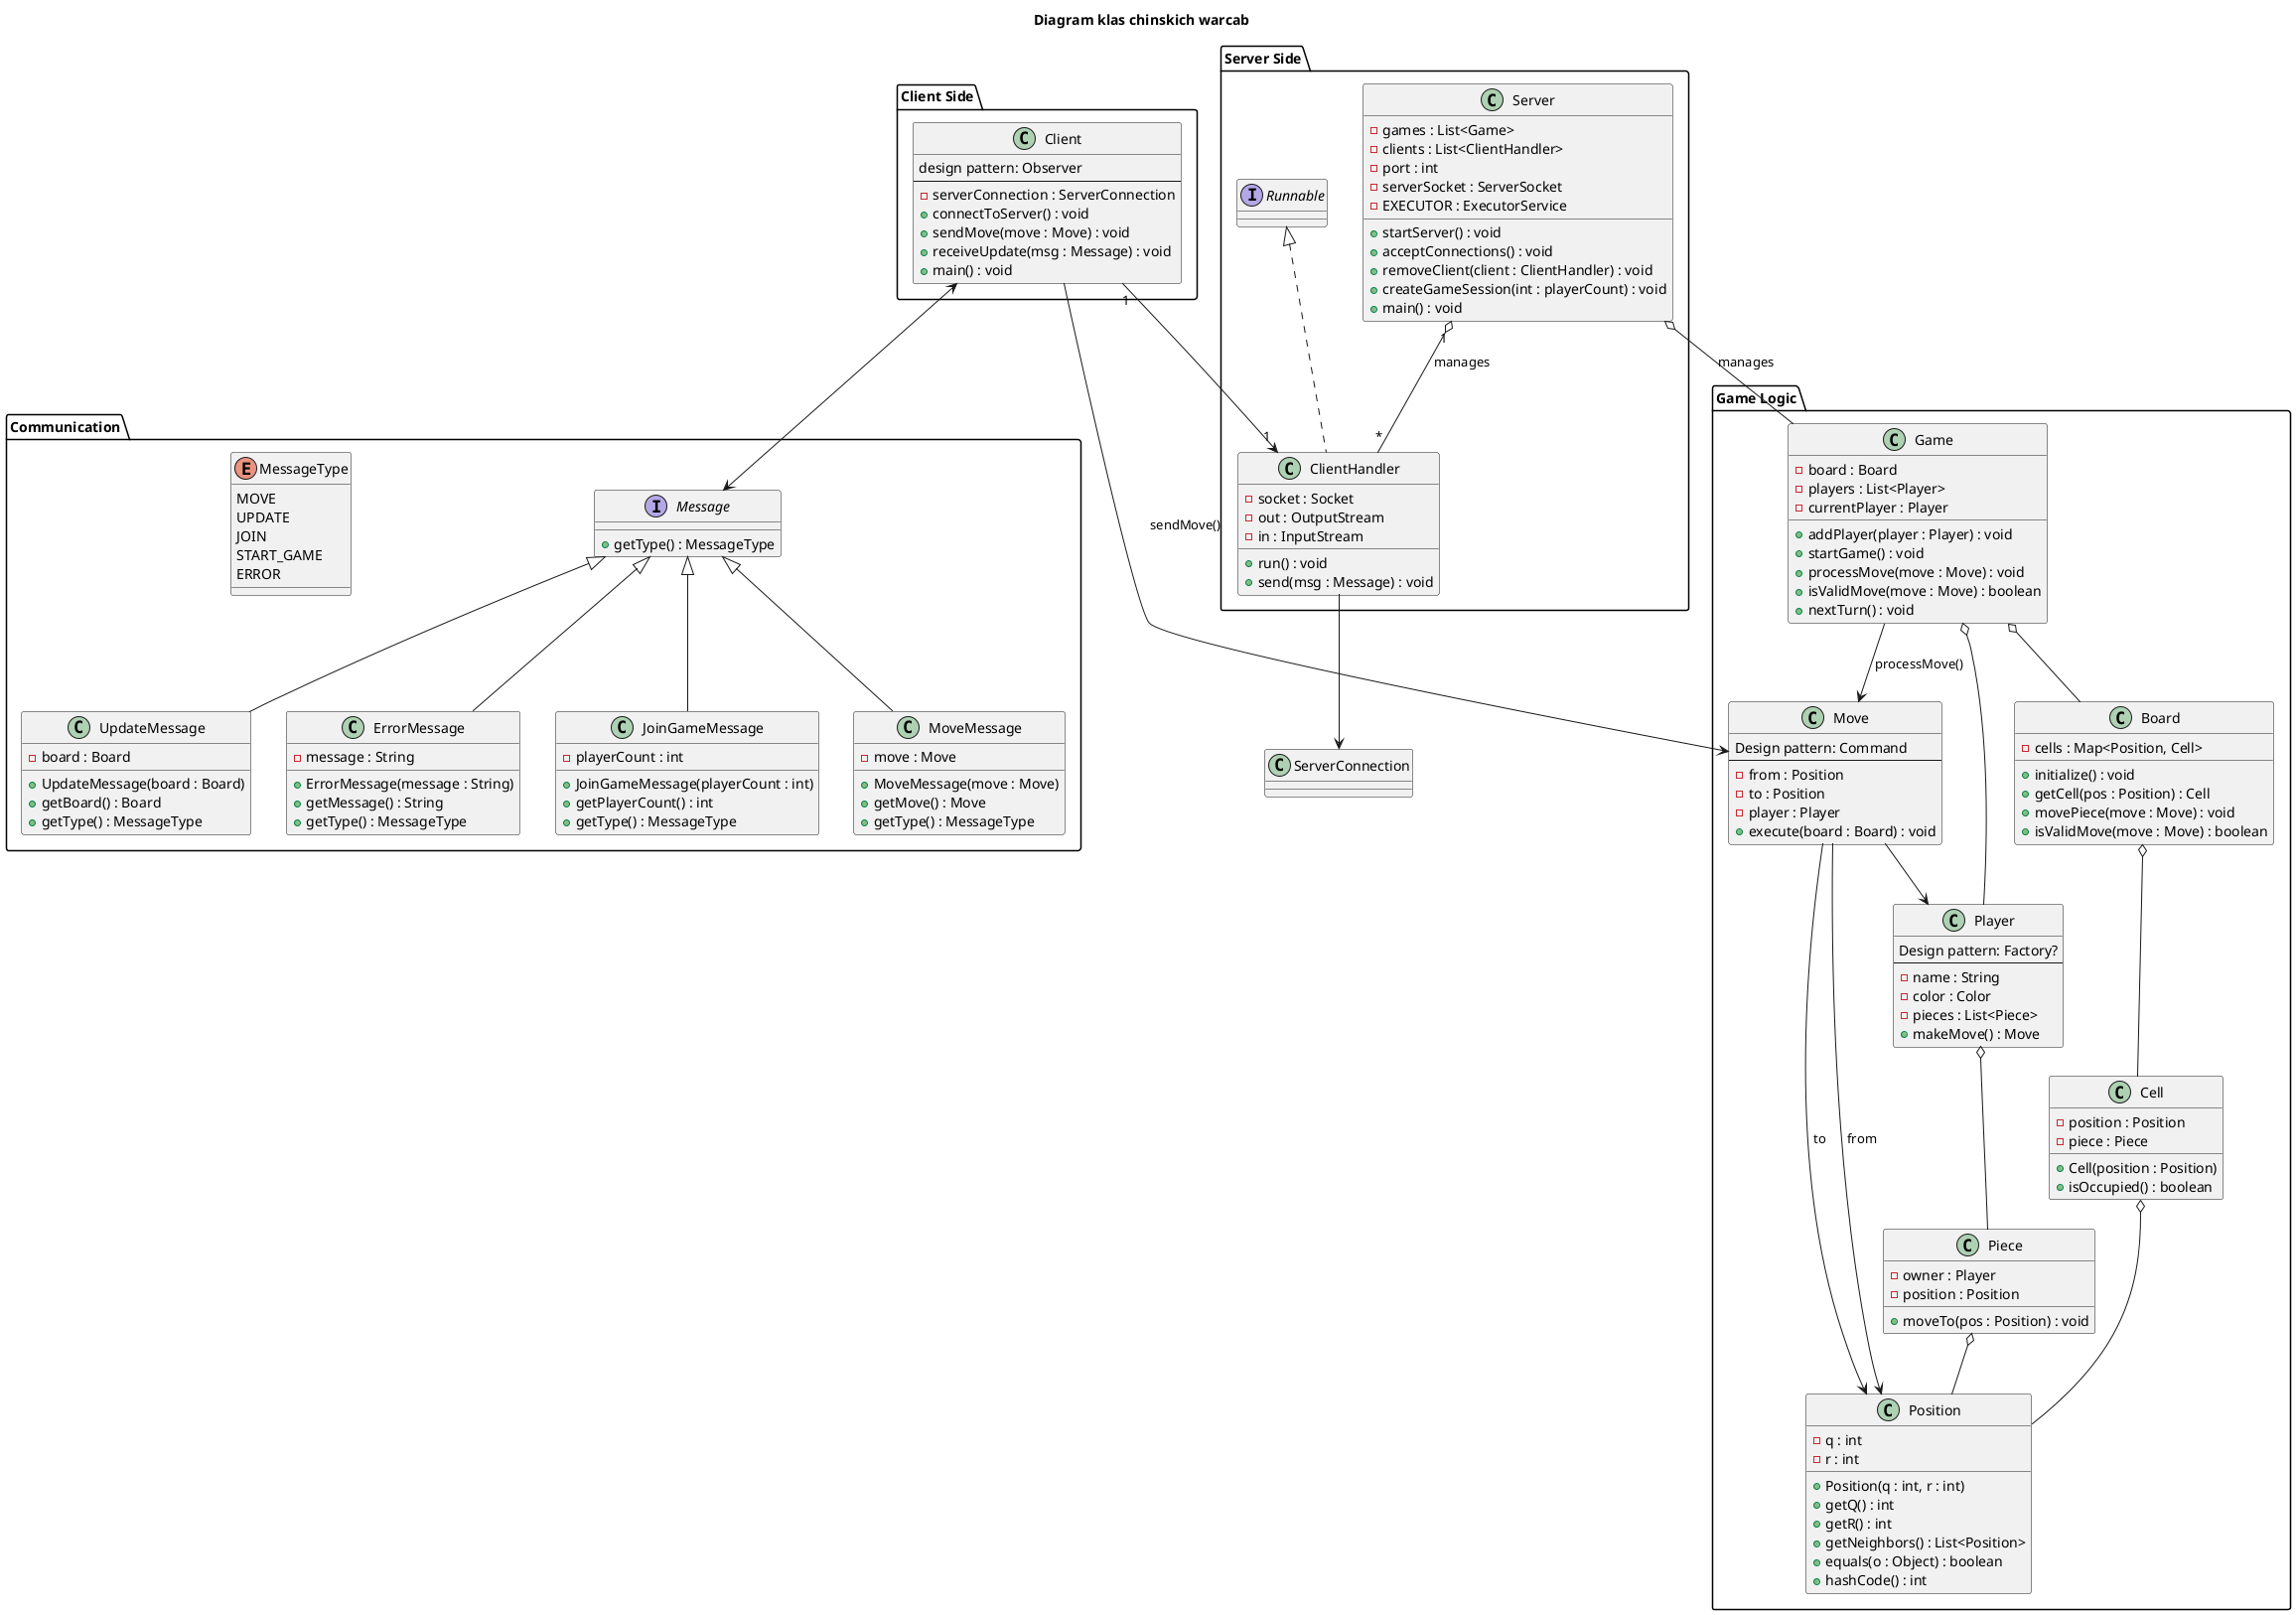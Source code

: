@startuml

title Diagram klas chinskich warcab

' pakiety
package "Server Side" {
    class Server {
        - games : List<Game>
        - clients : List<ClientHandler>
        - port : int
        - serverSocket : ServerSocket
        - EXECUTOR : ExecutorService
        + startServer() : void
        + acceptConnections() : void
        + removeClient(client : ClientHandler) : void
        + createGameSession(int : playerCount) : void
        + main() : void
    }

    class ClientHandler implements Runnable {
        - socket : Socket
        - out : OutputStream
        - in : InputStream
        + run() : void
        + send(msg : Message) : void
    }
}

package "Client Side" {
    class Client {
        design pattern: Observer
        --
        - serverConnection : ServerConnection
        + connectToServer() : void
        + sendMove(move : Move) : void
        + receiveUpdate(msg : Message) : void
        + main() : void
    }

}

package "Game Logic" {
    class Game {
        - board : Board
        - players : List<Player>
        - currentPlayer : Player
        + addPlayer(player : Player) : void
        + startGame() : void
        + processMove(move : Move) : void
        + isValidMove(move : Move) : boolean
        + nextTurn() : void
    }
    class Board {
        - cells : Map<Position, Cell>
        + initialize() : void
        + getCell(pos : Position) : Cell
        + movePiece(move : Move) : void
        + isValidMove(move : Move) : boolean
    }

    class Player {
        Design pattern: Factory?
        --
        - name : String
        - color : Color
        - pieces : List<Piece>
        + makeMove() : Move
    }

    class Move {
        Design pattern: Command
        --
        - from : Position
        - to : Position
        - player : Player
        + execute(board : Board) : void
    }
    class Cell {
        - position : Position
        - piece : Piece
        + Cell(position : Position)
        + isOccupied() : boolean
    }

    class Piece {
        - owner : Player
        - position : Position
        + moveTo(pos : Position) : void
    }
    class Position {
        - q : int
        - r : int
        + Position(q : int, r : int)
        + getQ() : int
        + getR() : int
        + getNeighbors() : List<Position>
        + equals(o : Object) : boolean
        + hashCode() : int
    }
}

package "Communication" {
    interface Message {
        + getType() : MessageType
    }

    enum MessageType {
        MOVE
        UPDATE
        JOIN
        START_GAME
        ERROR
    }

    class JoinGameMessage {
        - playerCount : int
        + JoinGameMessage(playerCount : int)
        + getPlayerCount() : int
        + getType() : MessageType
    }

    class MoveMessage {
        - move : Move
        + MoveMessage(move : Move)
        + getMove() : Move
        + getType() : MessageType
    }

    class UpdateMessage {
        - board : Board
        + UpdateMessage(board : Board)
        + getBoard() : Board
        + getType() : MessageType
    }

    class ErrorMessage {
        - message : String
        + ErrorMessage(message : String)
        + getMessage() : String
        + getType() : MessageType
    }
}

' Relationships
Server "1" o-- "*" ClientHandler : manages
ClientHandler --> ServerConnection

Client "1" --> "1" ClientHandler

Client <--> Message

Server o-- Game : manages
Game o-- Board
Game o-- Player
Player o-- Piece
Board o-- Cell
Cell o-- Position
Piece o-- Position
Move --> Position : from
Move --> Position : to
Move --> Player

Client --> Move : sendMove()
Game --> Move : processMove()

Message <|-- JoinGameMessage
Message <|-- MoveMessage
Message <|-- UpdateMessage
Message <|-- ErrorMessage


@enduml
